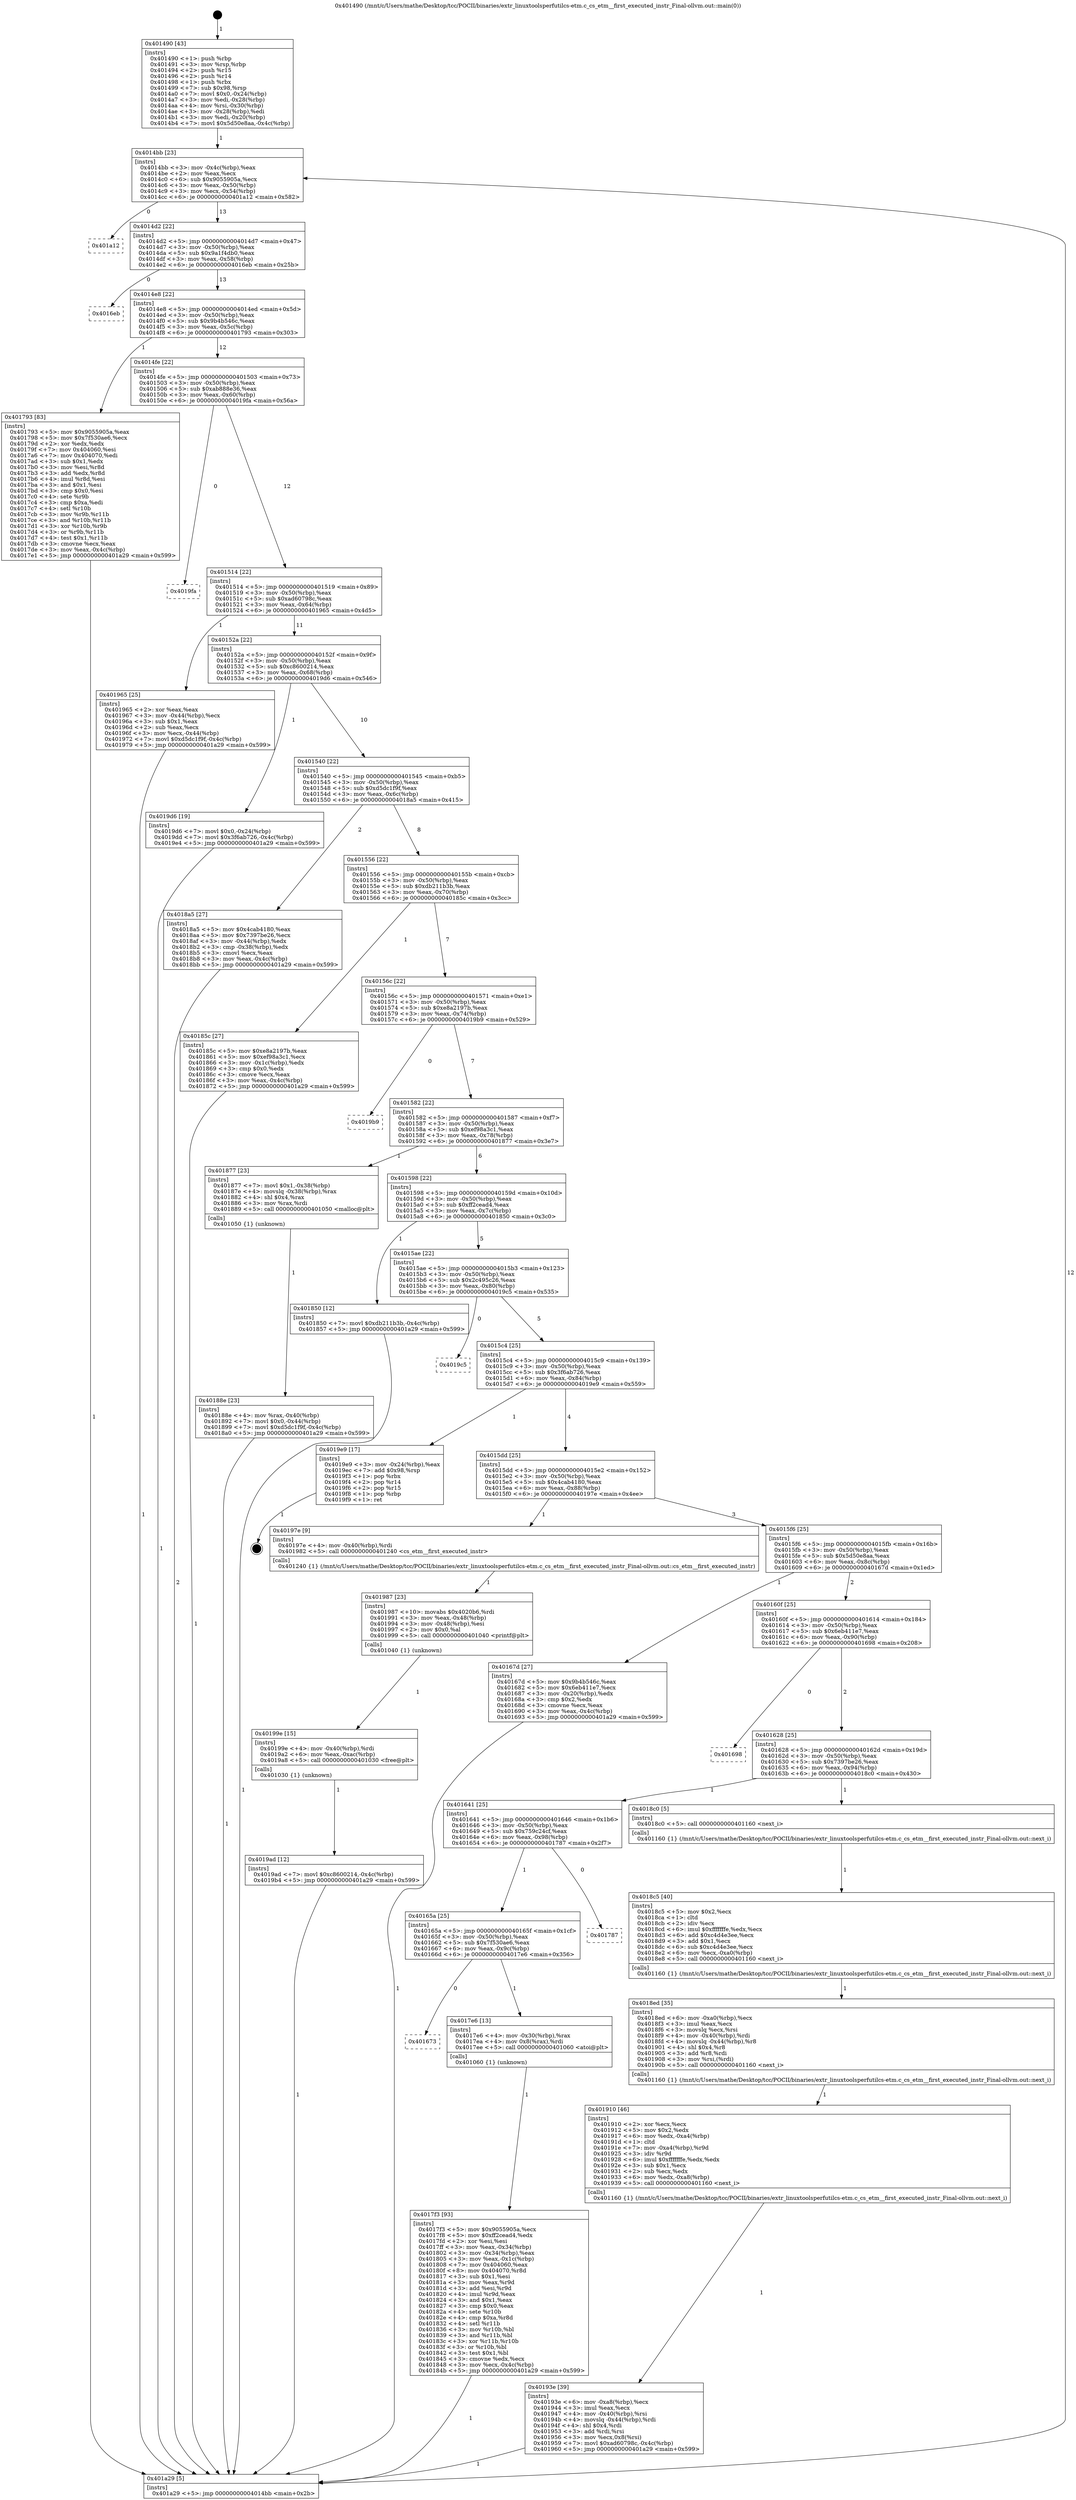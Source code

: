 digraph "0x401490" {
  label = "0x401490 (/mnt/c/Users/mathe/Desktop/tcc/POCII/binaries/extr_linuxtoolsperfutilcs-etm.c_cs_etm__first_executed_instr_Final-ollvm.out::main(0))"
  labelloc = "t"
  node[shape=record]

  Entry [label="",width=0.3,height=0.3,shape=circle,fillcolor=black,style=filled]
  "0x4014bb" [label="{
     0x4014bb [23]\l
     | [instrs]\l
     &nbsp;&nbsp;0x4014bb \<+3\>: mov -0x4c(%rbp),%eax\l
     &nbsp;&nbsp;0x4014be \<+2\>: mov %eax,%ecx\l
     &nbsp;&nbsp;0x4014c0 \<+6\>: sub $0x9055905a,%ecx\l
     &nbsp;&nbsp;0x4014c6 \<+3\>: mov %eax,-0x50(%rbp)\l
     &nbsp;&nbsp;0x4014c9 \<+3\>: mov %ecx,-0x54(%rbp)\l
     &nbsp;&nbsp;0x4014cc \<+6\>: je 0000000000401a12 \<main+0x582\>\l
  }"]
  "0x401a12" [label="{
     0x401a12\l
  }", style=dashed]
  "0x4014d2" [label="{
     0x4014d2 [22]\l
     | [instrs]\l
     &nbsp;&nbsp;0x4014d2 \<+5\>: jmp 00000000004014d7 \<main+0x47\>\l
     &nbsp;&nbsp;0x4014d7 \<+3\>: mov -0x50(%rbp),%eax\l
     &nbsp;&nbsp;0x4014da \<+5\>: sub $0x9a1f4db0,%eax\l
     &nbsp;&nbsp;0x4014df \<+3\>: mov %eax,-0x58(%rbp)\l
     &nbsp;&nbsp;0x4014e2 \<+6\>: je 00000000004016eb \<main+0x25b\>\l
  }"]
  Exit [label="",width=0.3,height=0.3,shape=circle,fillcolor=black,style=filled,peripheries=2]
  "0x4016eb" [label="{
     0x4016eb\l
  }", style=dashed]
  "0x4014e8" [label="{
     0x4014e8 [22]\l
     | [instrs]\l
     &nbsp;&nbsp;0x4014e8 \<+5\>: jmp 00000000004014ed \<main+0x5d\>\l
     &nbsp;&nbsp;0x4014ed \<+3\>: mov -0x50(%rbp),%eax\l
     &nbsp;&nbsp;0x4014f0 \<+5\>: sub $0x9b4b546c,%eax\l
     &nbsp;&nbsp;0x4014f5 \<+3\>: mov %eax,-0x5c(%rbp)\l
     &nbsp;&nbsp;0x4014f8 \<+6\>: je 0000000000401793 \<main+0x303\>\l
  }"]
  "0x4019ad" [label="{
     0x4019ad [12]\l
     | [instrs]\l
     &nbsp;&nbsp;0x4019ad \<+7\>: movl $0xc8600214,-0x4c(%rbp)\l
     &nbsp;&nbsp;0x4019b4 \<+5\>: jmp 0000000000401a29 \<main+0x599\>\l
  }"]
  "0x401793" [label="{
     0x401793 [83]\l
     | [instrs]\l
     &nbsp;&nbsp;0x401793 \<+5\>: mov $0x9055905a,%eax\l
     &nbsp;&nbsp;0x401798 \<+5\>: mov $0x7f530ae6,%ecx\l
     &nbsp;&nbsp;0x40179d \<+2\>: xor %edx,%edx\l
     &nbsp;&nbsp;0x40179f \<+7\>: mov 0x404060,%esi\l
     &nbsp;&nbsp;0x4017a6 \<+7\>: mov 0x404070,%edi\l
     &nbsp;&nbsp;0x4017ad \<+3\>: sub $0x1,%edx\l
     &nbsp;&nbsp;0x4017b0 \<+3\>: mov %esi,%r8d\l
     &nbsp;&nbsp;0x4017b3 \<+3\>: add %edx,%r8d\l
     &nbsp;&nbsp;0x4017b6 \<+4\>: imul %r8d,%esi\l
     &nbsp;&nbsp;0x4017ba \<+3\>: and $0x1,%esi\l
     &nbsp;&nbsp;0x4017bd \<+3\>: cmp $0x0,%esi\l
     &nbsp;&nbsp;0x4017c0 \<+4\>: sete %r9b\l
     &nbsp;&nbsp;0x4017c4 \<+3\>: cmp $0xa,%edi\l
     &nbsp;&nbsp;0x4017c7 \<+4\>: setl %r10b\l
     &nbsp;&nbsp;0x4017cb \<+3\>: mov %r9b,%r11b\l
     &nbsp;&nbsp;0x4017ce \<+3\>: and %r10b,%r11b\l
     &nbsp;&nbsp;0x4017d1 \<+3\>: xor %r10b,%r9b\l
     &nbsp;&nbsp;0x4017d4 \<+3\>: or %r9b,%r11b\l
     &nbsp;&nbsp;0x4017d7 \<+4\>: test $0x1,%r11b\l
     &nbsp;&nbsp;0x4017db \<+3\>: cmovne %ecx,%eax\l
     &nbsp;&nbsp;0x4017de \<+3\>: mov %eax,-0x4c(%rbp)\l
     &nbsp;&nbsp;0x4017e1 \<+5\>: jmp 0000000000401a29 \<main+0x599\>\l
  }"]
  "0x4014fe" [label="{
     0x4014fe [22]\l
     | [instrs]\l
     &nbsp;&nbsp;0x4014fe \<+5\>: jmp 0000000000401503 \<main+0x73\>\l
     &nbsp;&nbsp;0x401503 \<+3\>: mov -0x50(%rbp),%eax\l
     &nbsp;&nbsp;0x401506 \<+5\>: sub $0xab888e36,%eax\l
     &nbsp;&nbsp;0x40150b \<+3\>: mov %eax,-0x60(%rbp)\l
     &nbsp;&nbsp;0x40150e \<+6\>: je 00000000004019fa \<main+0x56a\>\l
  }"]
  "0x40199e" [label="{
     0x40199e [15]\l
     | [instrs]\l
     &nbsp;&nbsp;0x40199e \<+4\>: mov -0x40(%rbp),%rdi\l
     &nbsp;&nbsp;0x4019a2 \<+6\>: mov %eax,-0xac(%rbp)\l
     &nbsp;&nbsp;0x4019a8 \<+5\>: call 0000000000401030 \<free@plt\>\l
     | [calls]\l
     &nbsp;&nbsp;0x401030 \{1\} (unknown)\l
  }"]
  "0x4019fa" [label="{
     0x4019fa\l
  }", style=dashed]
  "0x401514" [label="{
     0x401514 [22]\l
     | [instrs]\l
     &nbsp;&nbsp;0x401514 \<+5\>: jmp 0000000000401519 \<main+0x89\>\l
     &nbsp;&nbsp;0x401519 \<+3\>: mov -0x50(%rbp),%eax\l
     &nbsp;&nbsp;0x40151c \<+5\>: sub $0xad60798c,%eax\l
     &nbsp;&nbsp;0x401521 \<+3\>: mov %eax,-0x64(%rbp)\l
     &nbsp;&nbsp;0x401524 \<+6\>: je 0000000000401965 \<main+0x4d5\>\l
  }"]
  "0x401987" [label="{
     0x401987 [23]\l
     | [instrs]\l
     &nbsp;&nbsp;0x401987 \<+10\>: movabs $0x4020b6,%rdi\l
     &nbsp;&nbsp;0x401991 \<+3\>: mov %eax,-0x48(%rbp)\l
     &nbsp;&nbsp;0x401994 \<+3\>: mov -0x48(%rbp),%esi\l
     &nbsp;&nbsp;0x401997 \<+2\>: mov $0x0,%al\l
     &nbsp;&nbsp;0x401999 \<+5\>: call 0000000000401040 \<printf@plt\>\l
     | [calls]\l
     &nbsp;&nbsp;0x401040 \{1\} (unknown)\l
  }"]
  "0x401965" [label="{
     0x401965 [25]\l
     | [instrs]\l
     &nbsp;&nbsp;0x401965 \<+2\>: xor %eax,%eax\l
     &nbsp;&nbsp;0x401967 \<+3\>: mov -0x44(%rbp),%ecx\l
     &nbsp;&nbsp;0x40196a \<+3\>: sub $0x1,%eax\l
     &nbsp;&nbsp;0x40196d \<+2\>: sub %eax,%ecx\l
     &nbsp;&nbsp;0x40196f \<+3\>: mov %ecx,-0x44(%rbp)\l
     &nbsp;&nbsp;0x401972 \<+7\>: movl $0xd5dc1f9f,-0x4c(%rbp)\l
     &nbsp;&nbsp;0x401979 \<+5\>: jmp 0000000000401a29 \<main+0x599\>\l
  }"]
  "0x40152a" [label="{
     0x40152a [22]\l
     | [instrs]\l
     &nbsp;&nbsp;0x40152a \<+5\>: jmp 000000000040152f \<main+0x9f\>\l
     &nbsp;&nbsp;0x40152f \<+3\>: mov -0x50(%rbp),%eax\l
     &nbsp;&nbsp;0x401532 \<+5\>: sub $0xc8600214,%eax\l
     &nbsp;&nbsp;0x401537 \<+3\>: mov %eax,-0x68(%rbp)\l
     &nbsp;&nbsp;0x40153a \<+6\>: je 00000000004019d6 \<main+0x546\>\l
  }"]
  "0x40193e" [label="{
     0x40193e [39]\l
     | [instrs]\l
     &nbsp;&nbsp;0x40193e \<+6\>: mov -0xa8(%rbp),%ecx\l
     &nbsp;&nbsp;0x401944 \<+3\>: imul %eax,%ecx\l
     &nbsp;&nbsp;0x401947 \<+4\>: mov -0x40(%rbp),%rsi\l
     &nbsp;&nbsp;0x40194b \<+4\>: movslq -0x44(%rbp),%rdi\l
     &nbsp;&nbsp;0x40194f \<+4\>: shl $0x4,%rdi\l
     &nbsp;&nbsp;0x401953 \<+3\>: add %rdi,%rsi\l
     &nbsp;&nbsp;0x401956 \<+3\>: mov %ecx,0x8(%rsi)\l
     &nbsp;&nbsp;0x401959 \<+7\>: movl $0xad60798c,-0x4c(%rbp)\l
     &nbsp;&nbsp;0x401960 \<+5\>: jmp 0000000000401a29 \<main+0x599\>\l
  }"]
  "0x4019d6" [label="{
     0x4019d6 [19]\l
     | [instrs]\l
     &nbsp;&nbsp;0x4019d6 \<+7\>: movl $0x0,-0x24(%rbp)\l
     &nbsp;&nbsp;0x4019dd \<+7\>: movl $0x3f6ab726,-0x4c(%rbp)\l
     &nbsp;&nbsp;0x4019e4 \<+5\>: jmp 0000000000401a29 \<main+0x599\>\l
  }"]
  "0x401540" [label="{
     0x401540 [22]\l
     | [instrs]\l
     &nbsp;&nbsp;0x401540 \<+5\>: jmp 0000000000401545 \<main+0xb5\>\l
     &nbsp;&nbsp;0x401545 \<+3\>: mov -0x50(%rbp),%eax\l
     &nbsp;&nbsp;0x401548 \<+5\>: sub $0xd5dc1f9f,%eax\l
     &nbsp;&nbsp;0x40154d \<+3\>: mov %eax,-0x6c(%rbp)\l
     &nbsp;&nbsp;0x401550 \<+6\>: je 00000000004018a5 \<main+0x415\>\l
  }"]
  "0x401910" [label="{
     0x401910 [46]\l
     | [instrs]\l
     &nbsp;&nbsp;0x401910 \<+2\>: xor %ecx,%ecx\l
     &nbsp;&nbsp;0x401912 \<+5\>: mov $0x2,%edx\l
     &nbsp;&nbsp;0x401917 \<+6\>: mov %edx,-0xa4(%rbp)\l
     &nbsp;&nbsp;0x40191d \<+1\>: cltd\l
     &nbsp;&nbsp;0x40191e \<+7\>: mov -0xa4(%rbp),%r9d\l
     &nbsp;&nbsp;0x401925 \<+3\>: idiv %r9d\l
     &nbsp;&nbsp;0x401928 \<+6\>: imul $0xfffffffe,%edx,%edx\l
     &nbsp;&nbsp;0x40192e \<+3\>: sub $0x1,%ecx\l
     &nbsp;&nbsp;0x401931 \<+2\>: sub %ecx,%edx\l
     &nbsp;&nbsp;0x401933 \<+6\>: mov %edx,-0xa8(%rbp)\l
     &nbsp;&nbsp;0x401939 \<+5\>: call 0000000000401160 \<next_i\>\l
     | [calls]\l
     &nbsp;&nbsp;0x401160 \{1\} (/mnt/c/Users/mathe/Desktop/tcc/POCII/binaries/extr_linuxtoolsperfutilcs-etm.c_cs_etm__first_executed_instr_Final-ollvm.out::next_i)\l
  }"]
  "0x4018a5" [label="{
     0x4018a5 [27]\l
     | [instrs]\l
     &nbsp;&nbsp;0x4018a5 \<+5\>: mov $0x4cab4180,%eax\l
     &nbsp;&nbsp;0x4018aa \<+5\>: mov $0x7397be26,%ecx\l
     &nbsp;&nbsp;0x4018af \<+3\>: mov -0x44(%rbp),%edx\l
     &nbsp;&nbsp;0x4018b2 \<+3\>: cmp -0x38(%rbp),%edx\l
     &nbsp;&nbsp;0x4018b5 \<+3\>: cmovl %ecx,%eax\l
     &nbsp;&nbsp;0x4018b8 \<+3\>: mov %eax,-0x4c(%rbp)\l
     &nbsp;&nbsp;0x4018bb \<+5\>: jmp 0000000000401a29 \<main+0x599\>\l
  }"]
  "0x401556" [label="{
     0x401556 [22]\l
     | [instrs]\l
     &nbsp;&nbsp;0x401556 \<+5\>: jmp 000000000040155b \<main+0xcb\>\l
     &nbsp;&nbsp;0x40155b \<+3\>: mov -0x50(%rbp),%eax\l
     &nbsp;&nbsp;0x40155e \<+5\>: sub $0xdb211b3b,%eax\l
     &nbsp;&nbsp;0x401563 \<+3\>: mov %eax,-0x70(%rbp)\l
     &nbsp;&nbsp;0x401566 \<+6\>: je 000000000040185c \<main+0x3cc\>\l
  }"]
  "0x4018ed" [label="{
     0x4018ed [35]\l
     | [instrs]\l
     &nbsp;&nbsp;0x4018ed \<+6\>: mov -0xa0(%rbp),%ecx\l
     &nbsp;&nbsp;0x4018f3 \<+3\>: imul %eax,%ecx\l
     &nbsp;&nbsp;0x4018f6 \<+3\>: movslq %ecx,%rsi\l
     &nbsp;&nbsp;0x4018f9 \<+4\>: mov -0x40(%rbp),%rdi\l
     &nbsp;&nbsp;0x4018fd \<+4\>: movslq -0x44(%rbp),%r8\l
     &nbsp;&nbsp;0x401901 \<+4\>: shl $0x4,%r8\l
     &nbsp;&nbsp;0x401905 \<+3\>: add %r8,%rdi\l
     &nbsp;&nbsp;0x401908 \<+3\>: mov %rsi,(%rdi)\l
     &nbsp;&nbsp;0x40190b \<+5\>: call 0000000000401160 \<next_i\>\l
     | [calls]\l
     &nbsp;&nbsp;0x401160 \{1\} (/mnt/c/Users/mathe/Desktop/tcc/POCII/binaries/extr_linuxtoolsperfutilcs-etm.c_cs_etm__first_executed_instr_Final-ollvm.out::next_i)\l
  }"]
  "0x40185c" [label="{
     0x40185c [27]\l
     | [instrs]\l
     &nbsp;&nbsp;0x40185c \<+5\>: mov $0xe8a2197b,%eax\l
     &nbsp;&nbsp;0x401861 \<+5\>: mov $0xef98a3c1,%ecx\l
     &nbsp;&nbsp;0x401866 \<+3\>: mov -0x1c(%rbp),%edx\l
     &nbsp;&nbsp;0x401869 \<+3\>: cmp $0x0,%edx\l
     &nbsp;&nbsp;0x40186c \<+3\>: cmove %ecx,%eax\l
     &nbsp;&nbsp;0x40186f \<+3\>: mov %eax,-0x4c(%rbp)\l
     &nbsp;&nbsp;0x401872 \<+5\>: jmp 0000000000401a29 \<main+0x599\>\l
  }"]
  "0x40156c" [label="{
     0x40156c [22]\l
     | [instrs]\l
     &nbsp;&nbsp;0x40156c \<+5\>: jmp 0000000000401571 \<main+0xe1\>\l
     &nbsp;&nbsp;0x401571 \<+3\>: mov -0x50(%rbp),%eax\l
     &nbsp;&nbsp;0x401574 \<+5\>: sub $0xe8a2197b,%eax\l
     &nbsp;&nbsp;0x401579 \<+3\>: mov %eax,-0x74(%rbp)\l
     &nbsp;&nbsp;0x40157c \<+6\>: je 00000000004019b9 \<main+0x529\>\l
  }"]
  "0x4018c5" [label="{
     0x4018c5 [40]\l
     | [instrs]\l
     &nbsp;&nbsp;0x4018c5 \<+5\>: mov $0x2,%ecx\l
     &nbsp;&nbsp;0x4018ca \<+1\>: cltd\l
     &nbsp;&nbsp;0x4018cb \<+2\>: idiv %ecx\l
     &nbsp;&nbsp;0x4018cd \<+6\>: imul $0xfffffffe,%edx,%ecx\l
     &nbsp;&nbsp;0x4018d3 \<+6\>: add $0xc4d4e3ee,%ecx\l
     &nbsp;&nbsp;0x4018d9 \<+3\>: add $0x1,%ecx\l
     &nbsp;&nbsp;0x4018dc \<+6\>: sub $0xc4d4e3ee,%ecx\l
     &nbsp;&nbsp;0x4018e2 \<+6\>: mov %ecx,-0xa0(%rbp)\l
     &nbsp;&nbsp;0x4018e8 \<+5\>: call 0000000000401160 \<next_i\>\l
     | [calls]\l
     &nbsp;&nbsp;0x401160 \{1\} (/mnt/c/Users/mathe/Desktop/tcc/POCII/binaries/extr_linuxtoolsperfutilcs-etm.c_cs_etm__first_executed_instr_Final-ollvm.out::next_i)\l
  }"]
  "0x4019b9" [label="{
     0x4019b9\l
  }", style=dashed]
  "0x401582" [label="{
     0x401582 [22]\l
     | [instrs]\l
     &nbsp;&nbsp;0x401582 \<+5\>: jmp 0000000000401587 \<main+0xf7\>\l
     &nbsp;&nbsp;0x401587 \<+3\>: mov -0x50(%rbp),%eax\l
     &nbsp;&nbsp;0x40158a \<+5\>: sub $0xef98a3c1,%eax\l
     &nbsp;&nbsp;0x40158f \<+3\>: mov %eax,-0x78(%rbp)\l
     &nbsp;&nbsp;0x401592 \<+6\>: je 0000000000401877 \<main+0x3e7\>\l
  }"]
  "0x40188e" [label="{
     0x40188e [23]\l
     | [instrs]\l
     &nbsp;&nbsp;0x40188e \<+4\>: mov %rax,-0x40(%rbp)\l
     &nbsp;&nbsp;0x401892 \<+7\>: movl $0x0,-0x44(%rbp)\l
     &nbsp;&nbsp;0x401899 \<+7\>: movl $0xd5dc1f9f,-0x4c(%rbp)\l
     &nbsp;&nbsp;0x4018a0 \<+5\>: jmp 0000000000401a29 \<main+0x599\>\l
  }"]
  "0x401877" [label="{
     0x401877 [23]\l
     | [instrs]\l
     &nbsp;&nbsp;0x401877 \<+7\>: movl $0x1,-0x38(%rbp)\l
     &nbsp;&nbsp;0x40187e \<+4\>: movslq -0x38(%rbp),%rax\l
     &nbsp;&nbsp;0x401882 \<+4\>: shl $0x4,%rax\l
     &nbsp;&nbsp;0x401886 \<+3\>: mov %rax,%rdi\l
     &nbsp;&nbsp;0x401889 \<+5\>: call 0000000000401050 \<malloc@plt\>\l
     | [calls]\l
     &nbsp;&nbsp;0x401050 \{1\} (unknown)\l
  }"]
  "0x401598" [label="{
     0x401598 [22]\l
     | [instrs]\l
     &nbsp;&nbsp;0x401598 \<+5\>: jmp 000000000040159d \<main+0x10d\>\l
     &nbsp;&nbsp;0x40159d \<+3\>: mov -0x50(%rbp),%eax\l
     &nbsp;&nbsp;0x4015a0 \<+5\>: sub $0xff2cead4,%eax\l
     &nbsp;&nbsp;0x4015a5 \<+3\>: mov %eax,-0x7c(%rbp)\l
     &nbsp;&nbsp;0x4015a8 \<+6\>: je 0000000000401850 \<main+0x3c0\>\l
  }"]
  "0x4017f3" [label="{
     0x4017f3 [93]\l
     | [instrs]\l
     &nbsp;&nbsp;0x4017f3 \<+5\>: mov $0x9055905a,%ecx\l
     &nbsp;&nbsp;0x4017f8 \<+5\>: mov $0xff2cead4,%edx\l
     &nbsp;&nbsp;0x4017fd \<+2\>: xor %esi,%esi\l
     &nbsp;&nbsp;0x4017ff \<+3\>: mov %eax,-0x34(%rbp)\l
     &nbsp;&nbsp;0x401802 \<+3\>: mov -0x34(%rbp),%eax\l
     &nbsp;&nbsp;0x401805 \<+3\>: mov %eax,-0x1c(%rbp)\l
     &nbsp;&nbsp;0x401808 \<+7\>: mov 0x404060,%eax\l
     &nbsp;&nbsp;0x40180f \<+8\>: mov 0x404070,%r8d\l
     &nbsp;&nbsp;0x401817 \<+3\>: sub $0x1,%esi\l
     &nbsp;&nbsp;0x40181a \<+3\>: mov %eax,%r9d\l
     &nbsp;&nbsp;0x40181d \<+3\>: add %esi,%r9d\l
     &nbsp;&nbsp;0x401820 \<+4\>: imul %r9d,%eax\l
     &nbsp;&nbsp;0x401824 \<+3\>: and $0x1,%eax\l
     &nbsp;&nbsp;0x401827 \<+3\>: cmp $0x0,%eax\l
     &nbsp;&nbsp;0x40182a \<+4\>: sete %r10b\l
     &nbsp;&nbsp;0x40182e \<+4\>: cmp $0xa,%r8d\l
     &nbsp;&nbsp;0x401832 \<+4\>: setl %r11b\l
     &nbsp;&nbsp;0x401836 \<+3\>: mov %r10b,%bl\l
     &nbsp;&nbsp;0x401839 \<+3\>: and %r11b,%bl\l
     &nbsp;&nbsp;0x40183c \<+3\>: xor %r11b,%r10b\l
     &nbsp;&nbsp;0x40183f \<+3\>: or %r10b,%bl\l
     &nbsp;&nbsp;0x401842 \<+3\>: test $0x1,%bl\l
     &nbsp;&nbsp;0x401845 \<+3\>: cmovne %edx,%ecx\l
     &nbsp;&nbsp;0x401848 \<+3\>: mov %ecx,-0x4c(%rbp)\l
     &nbsp;&nbsp;0x40184b \<+5\>: jmp 0000000000401a29 \<main+0x599\>\l
  }"]
  "0x401850" [label="{
     0x401850 [12]\l
     | [instrs]\l
     &nbsp;&nbsp;0x401850 \<+7\>: movl $0xdb211b3b,-0x4c(%rbp)\l
     &nbsp;&nbsp;0x401857 \<+5\>: jmp 0000000000401a29 \<main+0x599\>\l
  }"]
  "0x4015ae" [label="{
     0x4015ae [22]\l
     | [instrs]\l
     &nbsp;&nbsp;0x4015ae \<+5\>: jmp 00000000004015b3 \<main+0x123\>\l
     &nbsp;&nbsp;0x4015b3 \<+3\>: mov -0x50(%rbp),%eax\l
     &nbsp;&nbsp;0x4015b6 \<+5\>: sub $0x2c495c26,%eax\l
     &nbsp;&nbsp;0x4015bb \<+3\>: mov %eax,-0x80(%rbp)\l
     &nbsp;&nbsp;0x4015be \<+6\>: je 00000000004019c5 \<main+0x535\>\l
  }"]
  "0x401673" [label="{
     0x401673\l
  }", style=dashed]
  "0x4019c5" [label="{
     0x4019c5\l
  }", style=dashed]
  "0x4015c4" [label="{
     0x4015c4 [25]\l
     | [instrs]\l
     &nbsp;&nbsp;0x4015c4 \<+5\>: jmp 00000000004015c9 \<main+0x139\>\l
     &nbsp;&nbsp;0x4015c9 \<+3\>: mov -0x50(%rbp),%eax\l
     &nbsp;&nbsp;0x4015cc \<+5\>: sub $0x3f6ab726,%eax\l
     &nbsp;&nbsp;0x4015d1 \<+6\>: mov %eax,-0x84(%rbp)\l
     &nbsp;&nbsp;0x4015d7 \<+6\>: je 00000000004019e9 \<main+0x559\>\l
  }"]
  "0x4017e6" [label="{
     0x4017e6 [13]\l
     | [instrs]\l
     &nbsp;&nbsp;0x4017e6 \<+4\>: mov -0x30(%rbp),%rax\l
     &nbsp;&nbsp;0x4017ea \<+4\>: mov 0x8(%rax),%rdi\l
     &nbsp;&nbsp;0x4017ee \<+5\>: call 0000000000401060 \<atoi@plt\>\l
     | [calls]\l
     &nbsp;&nbsp;0x401060 \{1\} (unknown)\l
  }"]
  "0x4019e9" [label="{
     0x4019e9 [17]\l
     | [instrs]\l
     &nbsp;&nbsp;0x4019e9 \<+3\>: mov -0x24(%rbp),%eax\l
     &nbsp;&nbsp;0x4019ec \<+7\>: add $0x98,%rsp\l
     &nbsp;&nbsp;0x4019f3 \<+1\>: pop %rbx\l
     &nbsp;&nbsp;0x4019f4 \<+2\>: pop %r14\l
     &nbsp;&nbsp;0x4019f6 \<+2\>: pop %r15\l
     &nbsp;&nbsp;0x4019f8 \<+1\>: pop %rbp\l
     &nbsp;&nbsp;0x4019f9 \<+1\>: ret\l
  }"]
  "0x4015dd" [label="{
     0x4015dd [25]\l
     | [instrs]\l
     &nbsp;&nbsp;0x4015dd \<+5\>: jmp 00000000004015e2 \<main+0x152\>\l
     &nbsp;&nbsp;0x4015e2 \<+3\>: mov -0x50(%rbp),%eax\l
     &nbsp;&nbsp;0x4015e5 \<+5\>: sub $0x4cab4180,%eax\l
     &nbsp;&nbsp;0x4015ea \<+6\>: mov %eax,-0x88(%rbp)\l
     &nbsp;&nbsp;0x4015f0 \<+6\>: je 000000000040197e \<main+0x4ee\>\l
  }"]
  "0x40165a" [label="{
     0x40165a [25]\l
     | [instrs]\l
     &nbsp;&nbsp;0x40165a \<+5\>: jmp 000000000040165f \<main+0x1cf\>\l
     &nbsp;&nbsp;0x40165f \<+3\>: mov -0x50(%rbp),%eax\l
     &nbsp;&nbsp;0x401662 \<+5\>: sub $0x7f530ae6,%eax\l
     &nbsp;&nbsp;0x401667 \<+6\>: mov %eax,-0x9c(%rbp)\l
     &nbsp;&nbsp;0x40166d \<+6\>: je 00000000004017e6 \<main+0x356\>\l
  }"]
  "0x40197e" [label="{
     0x40197e [9]\l
     | [instrs]\l
     &nbsp;&nbsp;0x40197e \<+4\>: mov -0x40(%rbp),%rdi\l
     &nbsp;&nbsp;0x401982 \<+5\>: call 0000000000401240 \<cs_etm__first_executed_instr\>\l
     | [calls]\l
     &nbsp;&nbsp;0x401240 \{1\} (/mnt/c/Users/mathe/Desktop/tcc/POCII/binaries/extr_linuxtoolsperfutilcs-etm.c_cs_etm__first_executed_instr_Final-ollvm.out::cs_etm__first_executed_instr)\l
  }"]
  "0x4015f6" [label="{
     0x4015f6 [25]\l
     | [instrs]\l
     &nbsp;&nbsp;0x4015f6 \<+5\>: jmp 00000000004015fb \<main+0x16b\>\l
     &nbsp;&nbsp;0x4015fb \<+3\>: mov -0x50(%rbp),%eax\l
     &nbsp;&nbsp;0x4015fe \<+5\>: sub $0x5d50e8aa,%eax\l
     &nbsp;&nbsp;0x401603 \<+6\>: mov %eax,-0x8c(%rbp)\l
     &nbsp;&nbsp;0x401609 \<+6\>: je 000000000040167d \<main+0x1ed\>\l
  }"]
  "0x401787" [label="{
     0x401787\l
  }", style=dashed]
  "0x40167d" [label="{
     0x40167d [27]\l
     | [instrs]\l
     &nbsp;&nbsp;0x40167d \<+5\>: mov $0x9b4b546c,%eax\l
     &nbsp;&nbsp;0x401682 \<+5\>: mov $0x6eb411e7,%ecx\l
     &nbsp;&nbsp;0x401687 \<+3\>: mov -0x20(%rbp),%edx\l
     &nbsp;&nbsp;0x40168a \<+3\>: cmp $0x2,%edx\l
     &nbsp;&nbsp;0x40168d \<+3\>: cmovne %ecx,%eax\l
     &nbsp;&nbsp;0x401690 \<+3\>: mov %eax,-0x4c(%rbp)\l
     &nbsp;&nbsp;0x401693 \<+5\>: jmp 0000000000401a29 \<main+0x599\>\l
  }"]
  "0x40160f" [label="{
     0x40160f [25]\l
     | [instrs]\l
     &nbsp;&nbsp;0x40160f \<+5\>: jmp 0000000000401614 \<main+0x184\>\l
     &nbsp;&nbsp;0x401614 \<+3\>: mov -0x50(%rbp),%eax\l
     &nbsp;&nbsp;0x401617 \<+5\>: sub $0x6eb411e7,%eax\l
     &nbsp;&nbsp;0x40161c \<+6\>: mov %eax,-0x90(%rbp)\l
     &nbsp;&nbsp;0x401622 \<+6\>: je 0000000000401698 \<main+0x208\>\l
  }"]
  "0x401a29" [label="{
     0x401a29 [5]\l
     | [instrs]\l
     &nbsp;&nbsp;0x401a29 \<+5\>: jmp 00000000004014bb \<main+0x2b\>\l
  }"]
  "0x401490" [label="{
     0x401490 [43]\l
     | [instrs]\l
     &nbsp;&nbsp;0x401490 \<+1\>: push %rbp\l
     &nbsp;&nbsp;0x401491 \<+3\>: mov %rsp,%rbp\l
     &nbsp;&nbsp;0x401494 \<+2\>: push %r15\l
     &nbsp;&nbsp;0x401496 \<+2\>: push %r14\l
     &nbsp;&nbsp;0x401498 \<+1\>: push %rbx\l
     &nbsp;&nbsp;0x401499 \<+7\>: sub $0x98,%rsp\l
     &nbsp;&nbsp;0x4014a0 \<+7\>: movl $0x0,-0x24(%rbp)\l
     &nbsp;&nbsp;0x4014a7 \<+3\>: mov %edi,-0x28(%rbp)\l
     &nbsp;&nbsp;0x4014aa \<+4\>: mov %rsi,-0x30(%rbp)\l
     &nbsp;&nbsp;0x4014ae \<+3\>: mov -0x28(%rbp),%edi\l
     &nbsp;&nbsp;0x4014b1 \<+3\>: mov %edi,-0x20(%rbp)\l
     &nbsp;&nbsp;0x4014b4 \<+7\>: movl $0x5d50e8aa,-0x4c(%rbp)\l
  }"]
  "0x401641" [label="{
     0x401641 [25]\l
     | [instrs]\l
     &nbsp;&nbsp;0x401641 \<+5\>: jmp 0000000000401646 \<main+0x1b6\>\l
     &nbsp;&nbsp;0x401646 \<+3\>: mov -0x50(%rbp),%eax\l
     &nbsp;&nbsp;0x401649 \<+5\>: sub $0x759c24cf,%eax\l
     &nbsp;&nbsp;0x40164e \<+6\>: mov %eax,-0x98(%rbp)\l
     &nbsp;&nbsp;0x401654 \<+6\>: je 0000000000401787 \<main+0x2f7\>\l
  }"]
  "0x401698" [label="{
     0x401698\l
  }", style=dashed]
  "0x401628" [label="{
     0x401628 [25]\l
     | [instrs]\l
     &nbsp;&nbsp;0x401628 \<+5\>: jmp 000000000040162d \<main+0x19d\>\l
     &nbsp;&nbsp;0x40162d \<+3\>: mov -0x50(%rbp),%eax\l
     &nbsp;&nbsp;0x401630 \<+5\>: sub $0x7397be26,%eax\l
     &nbsp;&nbsp;0x401635 \<+6\>: mov %eax,-0x94(%rbp)\l
     &nbsp;&nbsp;0x40163b \<+6\>: je 00000000004018c0 \<main+0x430\>\l
  }"]
  "0x4018c0" [label="{
     0x4018c0 [5]\l
     | [instrs]\l
     &nbsp;&nbsp;0x4018c0 \<+5\>: call 0000000000401160 \<next_i\>\l
     | [calls]\l
     &nbsp;&nbsp;0x401160 \{1\} (/mnt/c/Users/mathe/Desktop/tcc/POCII/binaries/extr_linuxtoolsperfutilcs-etm.c_cs_etm__first_executed_instr_Final-ollvm.out::next_i)\l
  }"]
  Entry -> "0x401490" [label=" 1"]
  "0x4014bb" -> "0x401a12" [label=" 0"]
  "0x4014bb" -> "0x4014d2" [label=" 13"]
  "0x4019e9" -> Exit [label=" 1"]
  "0x4014d2" -> "0x4016eb" [label=" 0"]
  "0x4014d2" -> "0x4014e8" [label=" 13"]
  "0x4019d6" -> "0x401a29" [label=" 1"]
  "0x4014e8" -> "0x401793" [label=" 1"]
  "0x4014e8" -> "0x4014fe" [label=" 12"]
  "0x4019ad" -> "0x401a29" [label=" 1"]
  "0x4014fe" -> "0x4019fa" [label=" 0"]
  "0x4014fe" -> "0x401514" [label=" 12"]
  "0x40199e" -> "0x4019ad" [label=" 1"]
  "0x401514" -> "0x401965" [label=" 1"]
  "0x401514" -> "0x40152a" [label=" 11"]
  "0x401987" -> "0x40199e" [label=" 1"]
  "0x40152a" -> "0x4019d6" [label=" 1"]
  "0x40152a" -> "0x401540" [label=" 10"]
  "0x40197e" -> "0x401987" [label=" 1"]
  "0x401540" -> "0x4018a5" [label=" 2"]
  "0x401540" -> "0x401556" [label=" 8"]
  "0x401965" -> "0x401a29" [label=" 1"]
  "0x401556" -> "0x40185c" [label=" 1"]
  "0x401556" -> "0x40156c" [label=" 7"]
  "0x40193e" -> "0x401a29" [label=" 1"]
  "0x40156c" -> "0x4019b9" [label=" 0"]
  "0x40156c" -> "0x401582" [label=" 7"]
  "0x401910" -> "0x40193e" [label=" 1"]
  "0x401582" -> "0x401877" [label=" 1"]
  "0x401582" -> "0x401598" [label=" 6"]
  "0x4018ed" -> "0x401910" [label=" 1"]
  "0x401598" -> "0x401850" [label=" 1"]
  "0x401598" -> "0x4015ae" [label=" 5"]
  "0x4018c5" -> "0x4018ed" [label=" 1"]
  "0x4015ae" -> "0x4019c5" [label=" 0"]
  "0x4015ae" -> "0x4015c4" [label=" 5"]
  "0x4018c0" -> "0x4018c5" [label=" 1"]
  "0x4015c4" -> "0x4019e9" [label=" 1"]
  "0x4015c4" -> "0x4015dd" [label=" 4"]
  "0x4018a5" -> "0x401a29" [label=" 2"]
  "0x4015dd" -> "0x40197e" [label=" 1"]
  "0x4015dd" -> "0x4015f6" [label=" 3"]
  "0x401877" -> "0x40188e" [label=" 1"]
  "0x4015f6" -> "0x40167d" [label=" 1"]
  "0x4015f6" -> "0x40160f" [label=" 2"]
  "0x40167d" -> "0x401a29" [label=" 1"]
  "0x401490" -> "0x4014bb" [label=" 1"]
  "0x401a29" -> "0x4014bb" [label=" 12"]
  "0x401793" -> "0x401a29" [label=" 1"]
  "0x40185c" -> "0x401a29" [label=" 1"]
  "0x40160f" -> "0x401698" [label=" 0"]
  "0x40160f" -> "0x401628" [label=" 2"]
  "0x4017f3" -> "0x401a29" [label=" 1"]
  "0x401628" -> "0x4018c0" [label=" 1"]
  "0x401628" -> "0x401641" [label=" 1"]
  "0x401850" -> "0x401a29" [label=" 1"]
  "0x401641" -> "0x401787" [label=" 0"]
  "0x401641" -> "0x40165a" [label=" 1"]
  "0x40188e" -> "0x401a29" [label=" 1"]
  "0x40165a" -> "0x4017e6" [label=" 1"]
  "0x40165a" -> "0x401673" [label=" 0"]
  "0x4017e6" -> "0x4017f3" [label=" 1"]
}
